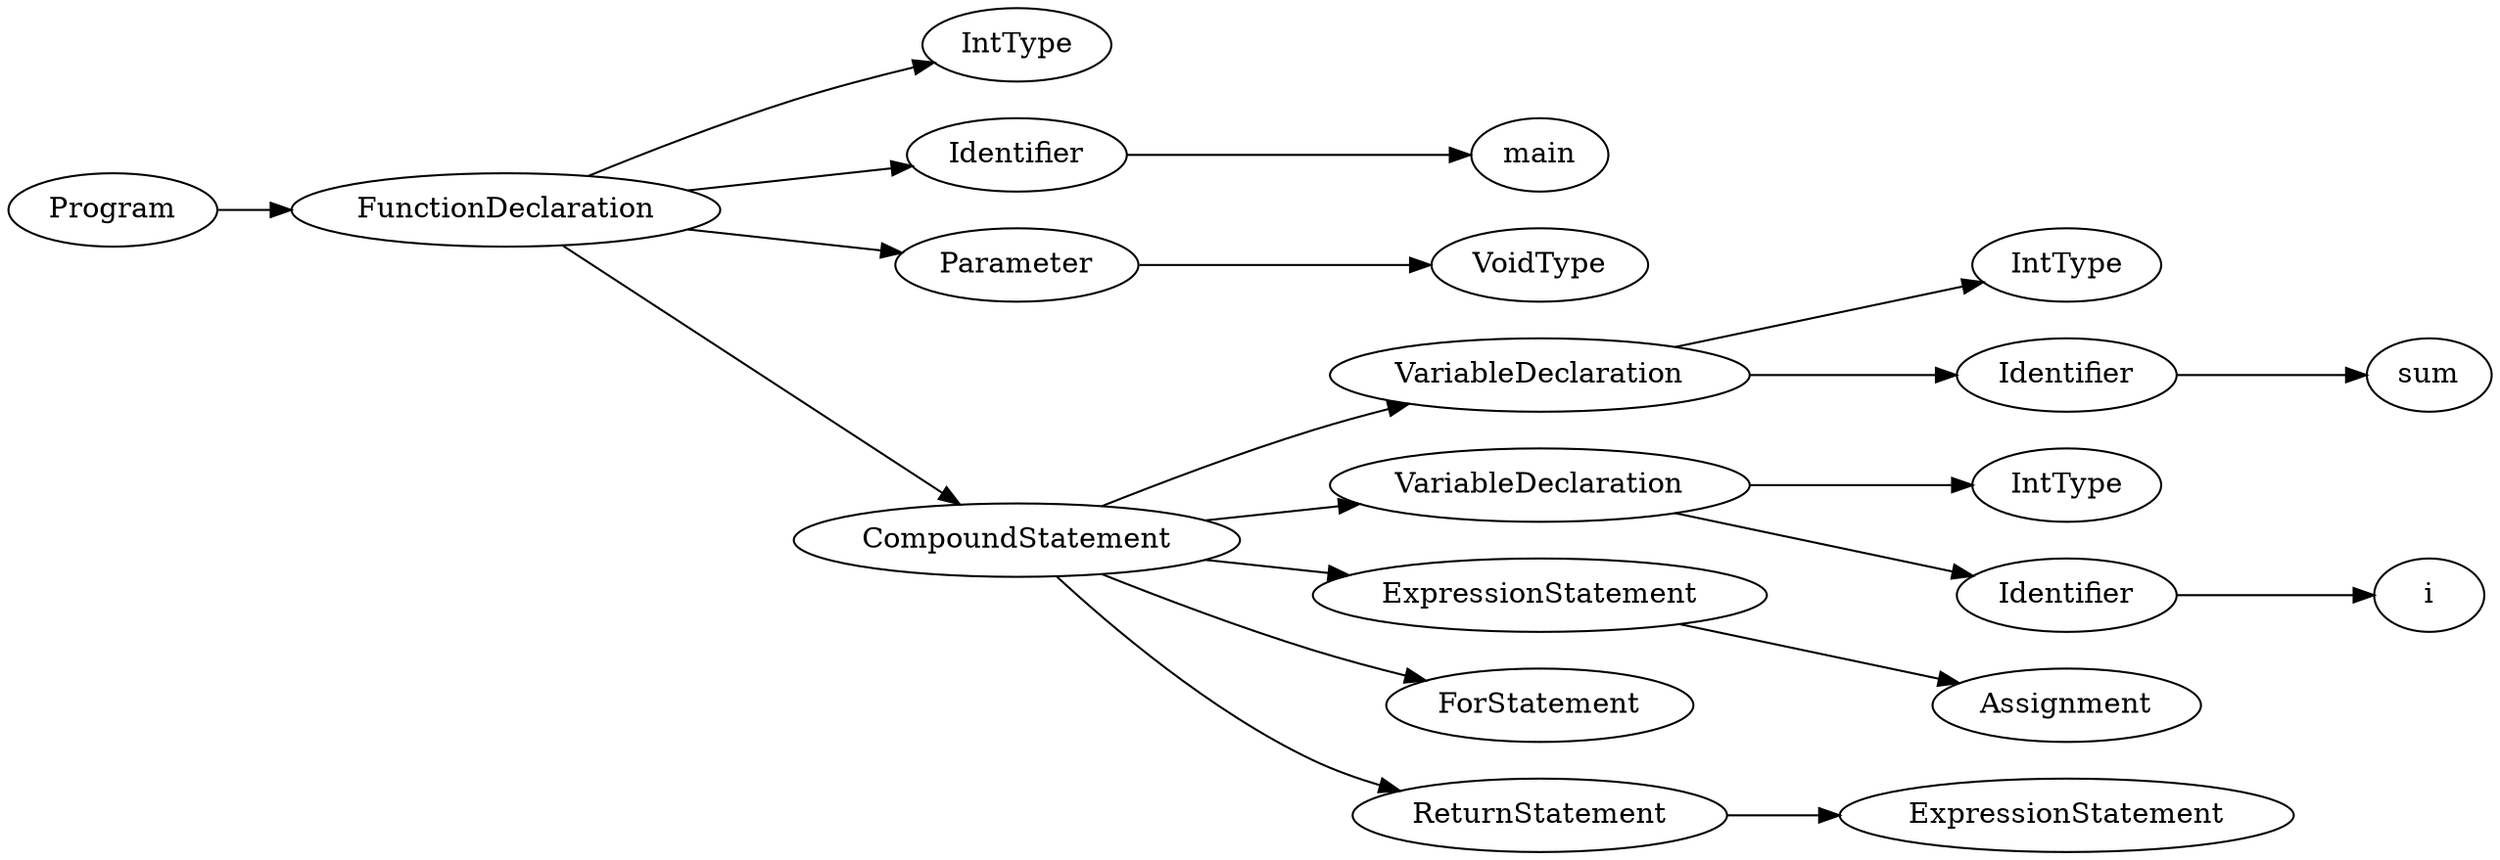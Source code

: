 // Visualization of the Abstract Syntax Tree
digraph AST {
	graph [rankdir=LR]
	Program [label=Program]
	FunctionDeclaration [label=FunctionDeclaration]
	Program -> FunctionDeclaration
	IntType [label=IntType]
	FunctionDeclaration -> IntType
	Identifier [label=Identifier]
	FunctionDeclaration -> Identifier
	Identifier -> main
	Parameter [label=Parameter]
	FunctionDeclaration -> Parameter
	VoidType [label=VoidType]
	Parameter -> VoidType
	CompoundStatement [label=CompoundStatement]
	FunctionDeclaration -> CompoundStatement
	VariableDeclaration [label=VariableDeclaration]
	CompoundStatement -> VariableDeclaration
	IntType8 [label=IntType]
	VariableDeclaration -> IntType8
	Identifier9 [label=Identifier]
	VariableDeclaration -> Identifier9
	Identifier9 -> sum
	VariableDeclaration10 [label=VariableDeclaration]
	CompoundStatement -> VariableDeclaration10
	IntType11 [label=IntType]
	VariableDeclaration10 -> IntType11
	Identifier12 [label=Identifier]
	VariableDeclaration10 -> Identifier12
	Identifier12 -> i
	ExpressionStatement [label=ExpressionStatement]
	CompoundStatement -> ExpressionStatement
	Assignment [label=Assignment]
	ExpressionStatement -> Assignment
	ForStatement [label=ForStatement]
	CompoundStatement -> ForStatement
	ReturnStatement [label=ReturnStatement]
	CompoundStatement -> ReturnStatement
	ExpressionStatement17 [label=ExpressionStatement]
	ReturnStatement -> ExpressionStatement17
}
